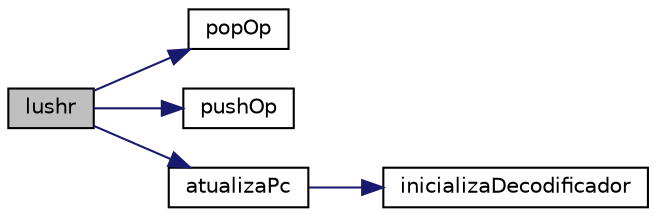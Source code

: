 digraph "lushr"
{
 // INTERACTIVE_SVG=YES
  edge [fontname="Helvetica",fontsize="10",labelfontname="Helvetica",labelfontsize="10"];
  node [fontname="Helvetica",fontsize="10",shape=record];
  rankdir="LR";
  Node3465 [label="lushr",height=0.2,width=0.4,color="black", fillcolor="grey75", style="filled", fontcolor="black"];
  Node3465 -> Node3466 [color="midnightblue",fontsize="10",style="solid",fontname="Helvetica"];
  Node3466 [label="popOp",height=0.2,width=0.4,color="black", fillcolor="white", style="filled",URL="$frame_8c.html#a3670f378856724ca85ced056e6bfc5c4"];
  Node3465 -> Node3467 [color="midnightblue",fontsize="10",style="solid",fontname="Helvetica"];
  Node3467 [label="pushOp",height=0.2,width=0.4,color="black", fillcolor="white", style="filled",URL="$frame_8c.html#a50993c39467516396b64a90eb81af0ba"];
  Node3465 -> Node3468 [color="midnightblue",fontsize="10",style="solid",fontname="Helvetica"];
  Node3468 [label="atualizaPc",height=0.2,width=0.4,color="black", fillcolor="white", style="filled",URL="$instrucao_8c.html#abcf4bbde1212f9bb0f2ee7a6ba5aec08"];
  Node3468 -> Node3469 [color="midnightblue",fontsize="10",style="solid",fontname="Helvetica"];
  Node3469 [label="inicializaDecodificador",height=0.2,width=0.4,color="black", fillcolor="white", style="filled",URL="$decodificador_8c.html#ac4ac4bcce3fed96b1a2657ceafda40bc"];
}
